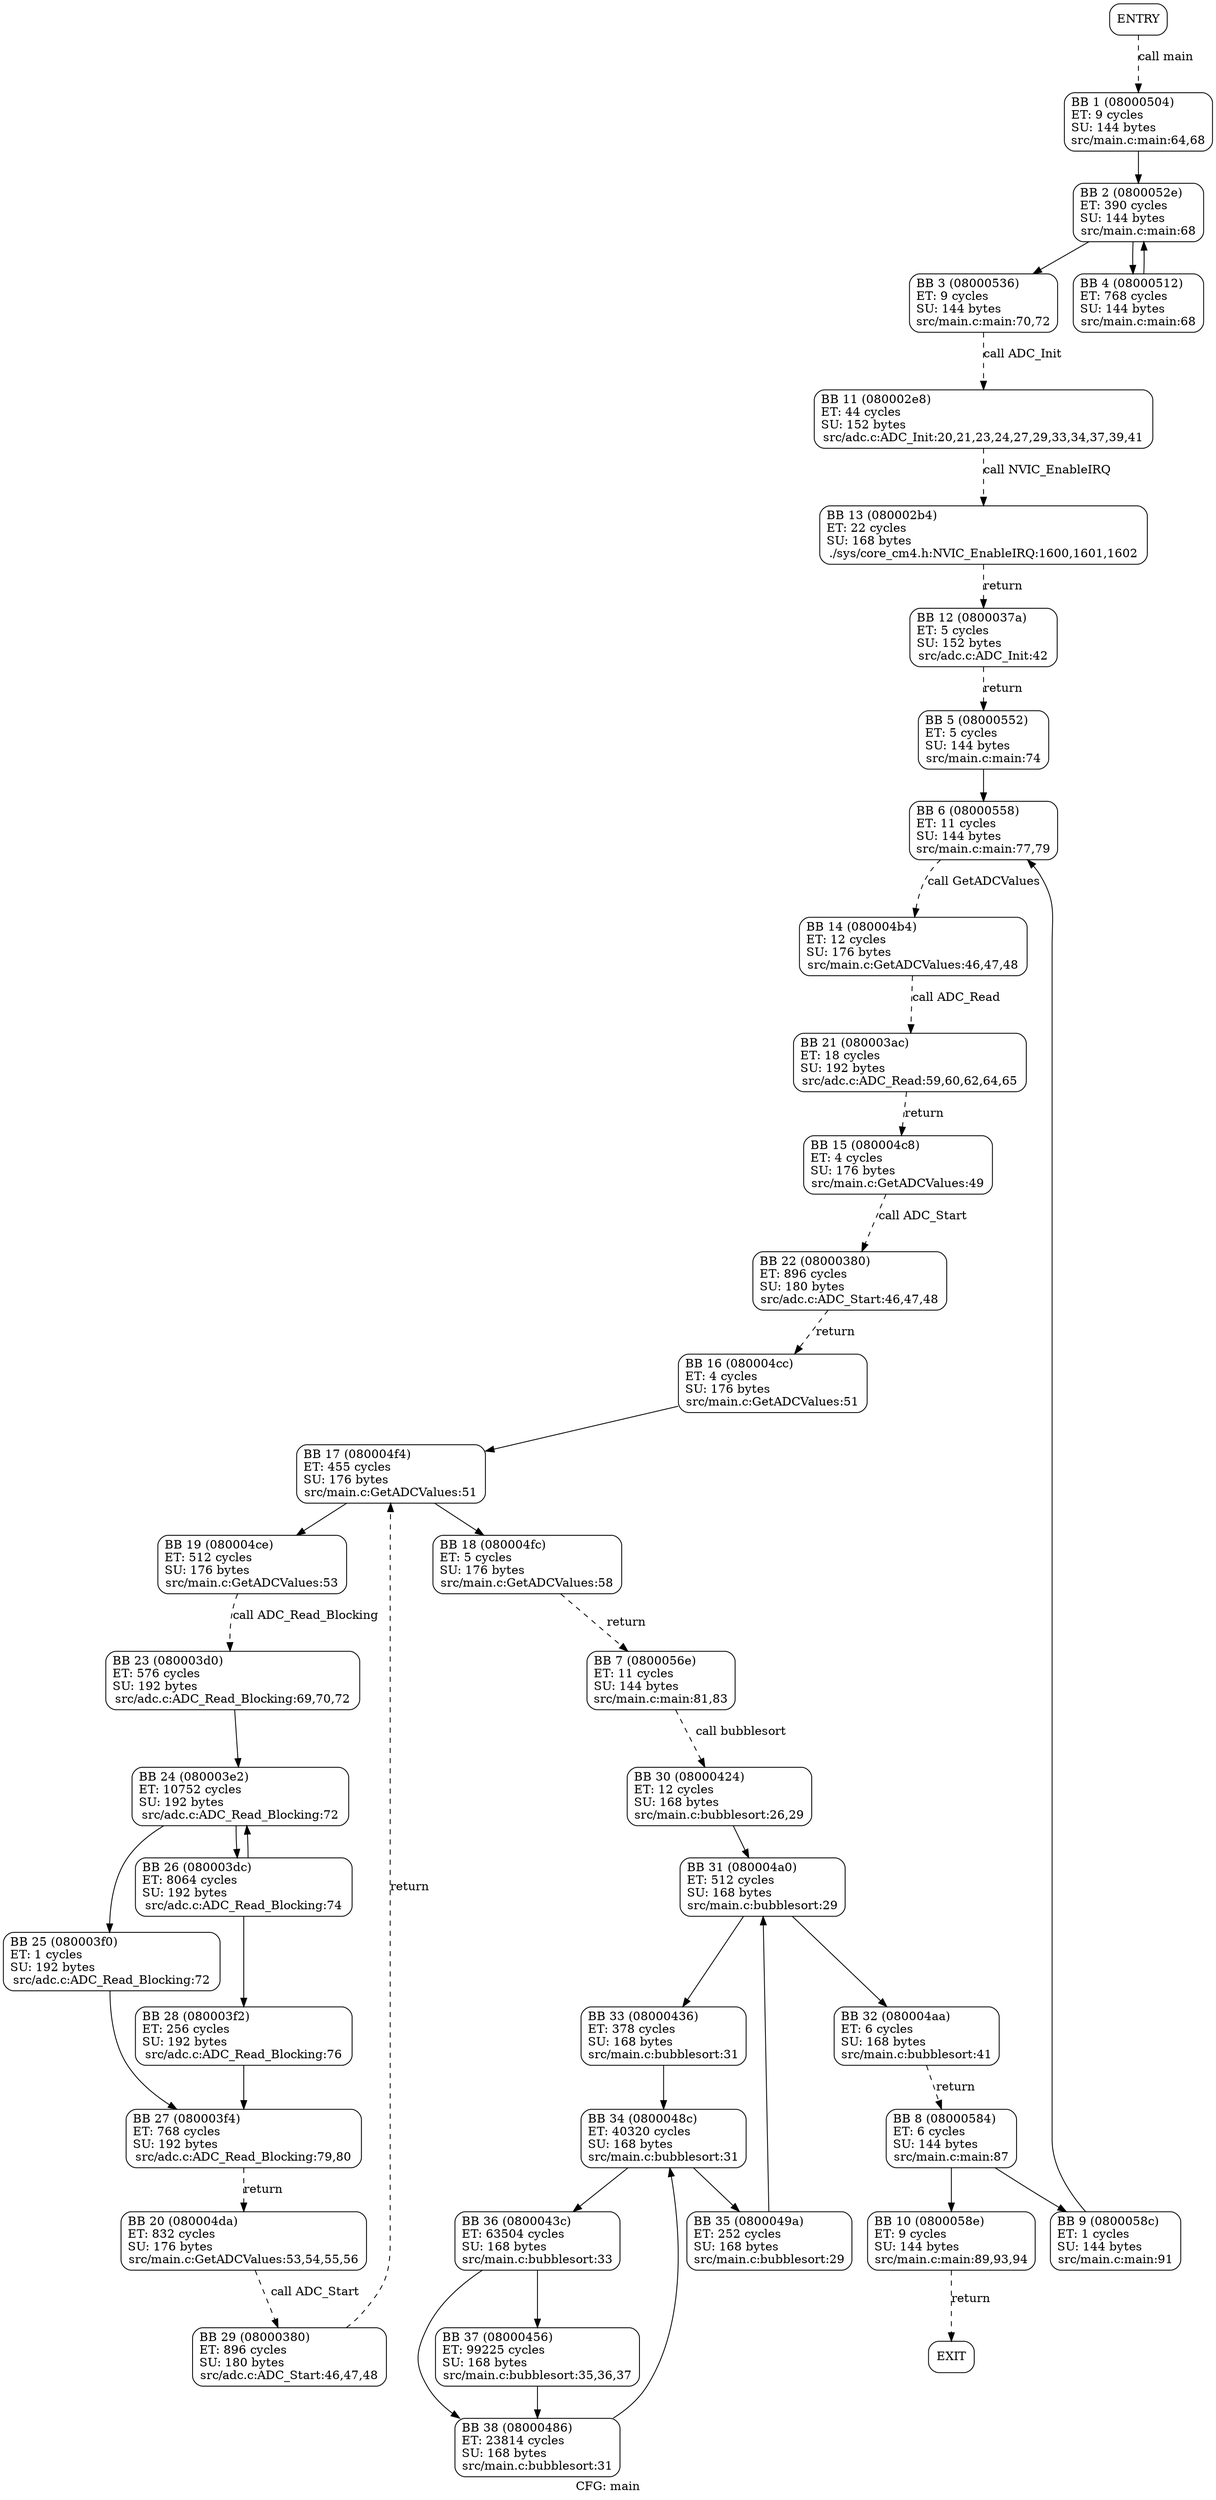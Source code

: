 digraph main {
	graph [bb="0,0,1395,2967",
		bgcolor="#ffffff",
		label="CFG: main\l",
		lheight=0.21,
		lp="697.5,11.5",
		lwidth=1.07
	];
	node [label="\N"];
	Node0	 [bgcolor="#ffffff",
		height=0.51389,
		label="{ ENTRY}",
		pos="1174,2948",
		shape=Mrecord,
		width=0.94444];
	Node1	 [bgcolor="#ffffff",
		height=0.95833,
		label="{ BB 1 (08000504)\lET: 9 cycles \lSU: 144 bytes\lsrc/main.c:main:64,68}",
		pos="1174,2826",
		shape=Mrecord,
		width=2.4306];
	Node0 -> Node1	 [label="call main\l\l",
		lp="1207,2895",
		pos="e,1174,2860 1174,2929.8 1174,2914.3 1174,2890.8 1174,2870.2",
		style=dashed];
	Node2	 [bgcolor="#ffffff",
		height=0.95833,
		label="{ BB 2 (0800052e)\lET: 390 cycles \lSU: 144 bytes\lsrc/main.c:main:68}",
		pos="1174,2718",
		shape=Mrecord,
		width=2.1389];
	Node1 -> Node2	 [pos="e,1174,2752.1 1174,2791.8 1174,2782.4 1174,2772 1174,2762.2"];
	Node3	 [bgcolor="#ffffff",
		height=0.95833,
		label="{ BB 3 (08000536)\lET: 9 cycles \lSU: 144 bytes\lsrc/main.c:main:70,72}",
		pos="991,2610",
		shape=Mrecord,
		width=2.4306];
	Node2 -> Node3	 [pos="e,1048,2644 1116.9,2683.9 1097.8,2672.9 1076.5,2660.5 1056.9,2649.2"];
	Node4	 [bgcolor="#ffffff",
		height=0.95833,
		label="{ BB 4 (08000512)\lET: 768 cycles \lSU: 144 bytes\lsrc/main.c:main:68}",
		pos="1174,2610",
		shape=Mrecord,
		width=2.1389];
	Node2 -> Node4	 [pos="e,1167.7,2644.1 1167.7,2683.8 1167.3,2674.4 1167.1,2664 1167.4,2654.2"];
	Node11	 [bgcolor="#ffffff",
		height=0.95833,
		label="{ BB 11 (080002e8)\lET: 44 cycles \lSU: 152 bytes\lsrc/adc.c:ADC_Init:20,21,23,24,27,29,33,34,37,39,41}",
		pos="991,2472",
		shape=Mrecord,
		width=5.5556];
	Node3 -> Node11	 [label="call ADC_Init\l\l",
		lp="1039.5,2541",
		pos="e,991,2506.4 991,2575.7 991,2557.9 991,2535.6 991,2516.4",
		style=dashed];
	Node4 -> Node2	 [pos="e,1180.3,2683.8 1180.3,2644.1 1180.7,2653.5 1180.9,2663.8 1180.6,2673.7"];
	Node5	 [bgcolor="#ffffff",
		height=0.95833,
		label="{ BB 5 (08000552)\lET: 5 cycles \lSU: 144 bytes\lsrc/main.c:main:74}",
		pos="991,2090",
		shape=Mrecord,
		width=2.1389];
	Node6	 [bgcolor="#ffffff",
		height=0.95833,
		label="{ BB 6 (08000558)\lET: 11 cycles \lSU: 144 bytes\lsrc/main.c:main:77,79}",
		pos="991,1982",
		shape=Mrecord,
		width=2.4306];
	Node5 -> Node6	 [pos="e,991,2016.1 991,2055.8 991,2046.4 991,2036 991,2026.2"];
	Node14	 [bgcolor="#ffffff",
		height=0.95833,
		label="{ BB 14 (080004b4)\lET: 12 cycles \lSU: 176 bytes\lsrc/main.c:GetADCValues:46,47,48}",
		pos="751,1844",
		shape=Mrecord,
		width=3.7292];
	Node6 -> Node14	 [label="call GetADCValues\l\l",
		lp="961,1913",
		pos="e,809.25,1878 932.6,1947.9 898.06,1928.3 854.19,1903.5 818.21,1883.1",
		style=dashed];
	Node7	 [bgcolor="#ffffff",
		height=0.95833,
		label="{ BB 7 (0800056e)\lET: 11 cycles \lSU: 144 bytes\lsrc/main.c:main:81,83}",
		pos="781,970",
		shape=Mrecord,
		width=2.4306];
	Node30	 [bgcolor="#ffffff",
		height=0.95833,
		label="{ BB 30 (08000424)\lET: 12 cycles \lSU: 168 bytes\lsrc/main.c:bubblesort:26,29}",
		pos="837,832",
		shape=Mrecord,
		width=3.0278];
	Node7 -> Node30	 [label="call bubblesort\l\l",
		lp="869,901",
		pos="e,823.25,866.4 794.7,935.73 802.12,917.7 811.38,895.22 819.34,875.89",
		style=dashed];
	Node8	 [bgcolor="#ffffff",
		height=0.95833,
		label="{ BB 8 (08000584)\lET: 6 cycles \lSU: 144 bytes\lsrc/main.c:main:87}",
		pos="1123,426",
		shape=Mrecord,
		width=2.1389];
	Node9	 [bgcolor="#ffffff",
		height=0.95833,
		label="{ BB 9 (0800058c)\lET: 1 cycles\lSU: 144 bytes\lsrc/main.c:main:91}",
		pos="1318,304",
		shape=Mrecord,
		width=2.1389];
	Node8 -> Node9	 [pos="e,1259.6,338.14 1172.9,391.96 1190.2,380.68 1209.8,368.11 1228,357 1235.4,352.48 1243.2,347.83 1250.9,343.26"];
	Node10	 [bgcolor="#ffffff",
		height=0.95833,
		label="{ BB 10 (0800058e)\lET: 9 cycles \lSU: 144 bytes\lsrc/main.c:main:89,93,94}",
		pos="1123,304",
		shape=Mrecord,
		width=2.7569];
	Node8 -> Node10	 [pos="e,1123,338 1123,391.89 1123,378.38 1123,362.58 1123,348.18"];
	Node9 -> Node6	 [pos="e,1079.1,1969.7 1282.7,338.27 1262.8,360.63 1242,391.96 1242,425 1242,1845 1242,1845 1242,1845 1242,1917.8 1159.4,1951.8 1089,1967.6"];
	Node39	 [bgcolor="#ffffff",
		height=0.51389,
		label="{ EXIT}",
		pos="1123,166",
		shape=Mrecord,
		width=0.75];
	Node10 -> Node39	 [label="return\l",
		lp="1146,235",
		pos="e,1123,184.19 1123,269.73 1123,246.59 1123,216.11 1123,194.38",
		style=dashed];
	Node13	 [bgcolor="#ffffff",
		height=0.95833,
		label="{ BB 13 (080002b4)\lET: 22 cycles \lSU: 168 bytes\l./sys/core_cm4.h:NVIC_EnableIRQ:1600,1601,1602}",
		pos="991,2334",
		shape=Mrecord,
		width=5.375];
	Node11 -> Node13	 [label="call NVIC_EnableIRQ\l\l",
		lp="1069,2403",
		pos="e,991,2368.4 991,2437.7 991,2419.9 991,2397.6 991,2378.4",
		style=dashed];
	Node12	 [bgcolor="#ffffff",
		height=0.95833,
		label="{ BB 12 (0800037a)\lET: 5 cycles \lSU: 152 bytes\lsrc/adc.c:ADC_Init:42}",
		pos="991,2212",
		shape=Mrecord,
		width=2.4236];
	Node12 -> Node5	 [label="return\l",
		lp="1014,2151",
		pos="e,991,2124 991,2177.9 991,2164.4 991,2148.6 991,2134.2",
		style=dashed];
	Node13 -> Node12	 [label="return\l",
		lp="1014,2273",
		pos="e,991,2246 991,2299.9 991,2286.4 991,2270.6 991,2256.2",
		style=dashed];
	Node21	 [bgcolor="#ffffff",
		height=0.95833,
		label="{ BB 21 (080003ac)\lET: 18 cycles \lSU: 192 bytes \lsrc/adc.c:ADC_Read:59,60,62,64,65}",
		pos="691,1706",
		shape=Mrecord,
		width=3.8125];
	Node14 -> Node21	 [label="call ADC_Read\l\l",
		lp="780.5,1775",
		pos="e,705.73,1740.4 736.32,1809.7 728.33,1791.6 718.36,1769 709.8,1749.6",
		style=dashed];
	Node15	 [bgcolor="#ffffff",
		height=0.95833,
		label="{ BB 15 (080004c8)\lET: 4 cycles \lSU: 176 bytes\lsrc/main.c:GetADCValues:49}",
		pos="676,1584",
		shape=Mrecord,
		width=3.0972];
	Node22	 [bgcolor="#ffffff",
		height=0.95833,
		label="{ BB 22 (08000380)\lET: 896 cycles \lSU: 180 bytes\lsrc/adc.c:ADC_Start:46,47,48}",
		pos="672,1446",
		shape=Mrecord,
		width=3.1806];
	Node15 -> Node22	 [label="call ADC_Start\l\l",
		lp="728.5,1515",
		pos="e,672.98,1480.4 675.02,1549.7 674.5,1531.9 673.84,1509.6 673.28,1490.4",
		style=dashed];
	Node16	 [bgcolor="#ffffff",
		height=0.95833,
		label="{ BB 16 (080004cc)\lET: 4 cycles \lSU: 176 bytes\lsrc/main.c:GetADCValues:51}",
		pos="512,1324",
		shape=Mrecord,
		width=3.0972];
	Node17	 [bgcolor="#ffffff",
		height=0.95833,
		label="{ BB 17 (080004f4)\lET: 455 cycles \lSU: 176 bytes\lsrc/main.c:GetADCValues:51}",
		pos="472,1216",
		shape=Mrecord,
		width=3.0972];
	Node16 -> Node17	 [pos="e,484.5,1250.1 499.45,1289.8 495.84,1280.2 491.85,1269.6 488.06,1259.6"];
	Node18	 [bgcolor="#ffffff",
		height=0.95833,
		label="{ BB 18 (080004fc)\lET: 5 cycles \lSU: 176 bytes\lsrc/main.c:GetADCValues:58}",
		pos="698,1108",
		shape=Mrecord,
		width=3.0972];
	Node17 -> Node18	 [pos="e,627.57,1142 542.58,1181.9 566.58,1170.6 593.57,1158 618.24,1146.4"];
	Node19	 [bgcolor="#ffffff",
		height=0.95833,
		label="{ BB 19 (080004ce)\lET: 512 cycles \lSU: 176 bytes\lsrc/main.c:GetADCValues:53}",
		pos="291,1108",
		shape=Mrecord,
		width=3.0972];
	Node17 -> Node19	 [pos="e,347.57,1142.1 415.23,1181.8 396.53,1170.8 375.58,1158.5 356.3,1147.2"];
	Node18 -> Node7	 [label="return\l",
		lp="770,1039",
		pos="e,760.62,1004.4 718.3,1073.7 729.46,1055.5 743.4,1032.6 755.31,1013.1",
		style=dashed];
	Node23	 [bgcolor="#ffffff",
		height=0.95833,
		label="{ BB 23 (080003d0)\lET: 576 cycles \lSU: 192 bytes \lsrc/adc.c:ADC_Read_Blocking:69,70,72}",
		pos="272,970",
		shape=Mrecord,
		width=4.1736];
	Node19 -> Node23	 [label="call ADC_Read_Blocking\l\l",
		lp="355,1039",
		pos="e,265.2,1004.1 272.43,1074 269.77,1067.8 267.45,1061.3 266,1055 263.03,1042 262.95,1027.5 264.07,1014.3",
		style=dashed];
	Node20	 [bgcolor="#ffffff",
		height=0.95833,
		label="{ BB 20 (080004da)\lET: 832 cycles \lSU: 176 bytes\lsrc/main.c:GetADCValues:53,54,55,56}",
		pos="285,304",
		shape=Mrecord,
		width=4.0347];
	Node29	 [bgcolor="#ffffff",
		height=0.95833,
		label="{ BB 29 (08000380)\lET: 896 cycles \lSU: 180 bytes\lsrc/adc.c:ADC_Start:46,47,48}",
		pos="326,166",
		shape=Mrecord,
		width=3.1806];
	Node20 -> Node29	 [label="call ADC_Start\l\l",
		lp="363.5,235",
		pos="e,315.93,200.4 295.03,269.73 300.44,251.78 307.18,229.43 312.99,210.15",
		style=dashed];
	Node21 -> Node15	 [label="return\l",
		lp="708,1645",
		pos="e,680.13,1618 686.86,1671.9 685.17,1658.4 683.2,1642.6 681.4,1628.2",
		style=dashed];
	Node22 -> Node16	 [label="return\l",
		lp="625,1385",
		pos="e,556,1358 627.86,1411.9 608.09,1397.1 584.65,1379.5 564.04,1364",
		style=dashed];
	Node24	 [bgcolor="#ffffff",
		height=0.95833,
		label="{ BB 24 (080003e2)\lET: 10752 cycles \lSU: 192 bytes \lsrc/adc.c:ADC_Read_Blocking:72}",
		pos="281,832",
		shape=Mrecord,
		width=3.5556];
	Node23 -> Node24	 [pos="e,278.79,866.4 274.2,935.73 275.38,917.87 276.86,895.63 278.13,876.42"];
	Node25	 [bgcolor="#ffffff",
		height=0.95833,
		label="{ BB 25 (080003f0)\lET: 1 cycles\lSU: 192 bytes \lsrc/adc.c:ADC_Read_Blocking:72}",
		pos="128,636",
		shape=Mrecord,
		width=3.5556];
	Node24 -> Node25	 [pos="e,125.5,670.26 191.59,797.96 174.47,787.87 158.37,775.06 147,759 131.01,736.42 126.32,705.6 125.59,680.59"];
	Node26	 [bgcolor="#ffffff",
		height=0.95833,
		label="{ BB 26 (080003dc)\lET: 8064 cycles \lSU: 192 bytes \lsrc/adc.c:ADC_Read_Blocking:74}",
		pos="284,724",
		shape=Mrecord,
		width=3.5556];
	Node24 -> Node26	 [pos="e,276.75,758.13 275.63,797.75 275.46,788.38 275.64,778.04 276.13,768.18"];
	Node27	 [bgcolor="#ffffff",
		height=0.95833,
		label="{ BB 27 (080003f4)\lET: 768 cycles \lSU: 192 bytes \lsrc/adc.c:ADC_Read_Blocking:79,80}",
		pos="284,426",
		shape=Mrecord,
		width=3.8611];
	Node25 -> Node27	 [pos="e,206.65,460.03 125.97,601.8 125.98,575.64 129.67,539.32 147,513 159.71,493.69 178.42,477.91 197.94,465.38"];
	Node26 -> Node24	 [pos="e,288.26,797.75 289.37,758.13 289.54,767.5 289.36,777.83 288.87,787.7"];
	Node28	 [bgcolor="#ffffff",
		height=0.95833,
		label="{ BB 28 (080003f2)\lET: 256 cycles \lSU: 192 bytes \lsrc/adc.c:ADC_Read_Blocking:76}",
		pos="284,548",
		shape=Mrecord,
		width=3.5556];
	Node26 -> Node28	 [pos="e,284,582.01 284,689.86 284,662.17 284,622.46 284,592.26"];
	Node27 -> Node20	 [label="return\l",
		lp="308,365",
		pos="e,284.72,338 284.28,391.89 284.39,378.38 284.52,362.58 284.64,348.18",
		style=dashed];
	Node28 -> Node27	 [pos="e,284,460 284,513.89 284,500.38 284,484.58 284,470.18"];
	Node29 -> Node17	 [label="return\l",
		lp="481,724",
		pos="e,465.33,1181.7 398.72,200.04 406.85,205.62 414.52,211.93 421,219 448.58,249.06 458,262.21 458,303 458,1109 458,1109 458,1109 458,\
1129.8 460.67,1152.6 463.69,1171.8",
		style=dashed];
	Node31	 [bgcolor="#ffffff",
		height=0.95833,
		label="{ BB 31 (080004a0)\lET: 512 cycles \lSU: 168 bytes\lsrc/main.c:bubblesort:29}",
		pos="844,724",
		shape=Mrecord,
		width=2.7083];
	Node30 -> Node31	 [pos="e,841.81,758.13 839.2,797.75 839.81,788.38 840.5,778.04 841.15,768.18"];
	Node32	 [bgcolor="#ffffff",
		height=0.95833,
		label="{ BB 32 (080004aa)\lET: 6 cycles \lSU: 168 bytes\lsrc/main.c:bubblesort:41}",
		pos="1082,548",
		shape=Mrecord,
		width=2.7083];
	Node31 -> Node32	 [pos="e,1039.8,582 893.98,689.83 903.03,683.65 912.34,677.2 921,671 958.57,644.11 1000.1,612.59 1031.6,588.33"];
	Node33	 [bgcolor="#ffffff",
		height=0.95833,
		label="{ BB 33 (08000436)\lET: 378 cycles \lSU: 168 bytes\lsrc/main.c:bubblesort:31}",
		pos="781,548",
		shape=Mrecord,
		width=2.7083];
	Node31 -> Node33	 [pos="e,792.95,582.01 832,689.86 821.89,661.92 807.35,621.77 796.38,591.48"];
	Node32 -> Node8	 [label="return\l",
		lp="1128,487",
		pos="e,1111.7,460 1093.3,513.89 1098,500.25 1103.4,484.27 1108.4,469.76",
		style=dashed];
	Node34	 [bgcolor="#ffffff",
		height=0.95833,
		label="{ BB 34 (0800048c)\lET: 40320 cycles \lSU: 168 bytes\lsrc/main.c:bubblesort:31}",
		pos="781,426",
		shape=Mrecord,
		width=2.7083];
	Node33 -> Node34	 [pos="e,781,460 781,513.89 781,500.38 781,484.58 781,470.18"];
	Node35	 [bgcolor="#ffffff",
		height=0.95833,
		label="{ BB 35 (0800049a)\lET: 252 cycles \lSU: 168 bytes\lsrc/main.c:bubblesort:29}",
		pos="907,304",
		shape=Mrecord,
		width=2.7083];
	Node34 -> Node35	 [pos="e,872.35,338 815.76,391.89 830.91,377.46 848.81,360.42 864.72,345.27"];
	Node36	 [bgcolor="#ffffff",
		height=0.95833,
		label="{ BB 36 (0800043c)\lET: 63504 cycles \lSU: 168 bytes\lsrc/main.c:bubblesort:33}",
		pos="632,304",
		shape=Mrecord,
		width=2.7083];
	Node34 -> Node36	 [pos="e,672.98,338 739.89,391.89 721.65,377.2 700.04,359.8 680.97,344.44"];
	Node35 -> Node31	 [pos="e,856.51,689.87 907.02,338.26 906.52,390.73 903.33,495.72 887,583 880.78,616.28 869.39,652.81 859.9,680.21"];
	Node37	 [bgcolor="#ffffff",
		height=0.95833,
		label="{ BB 37 (08000456)\lET: 99225 cycles \lSU: 168 bytes\lsrc/main.c:bubblesort:35,36,37}",
		pos="632,166",
		shape=Mrecord,
		width=3.3403];
	Node36 -> Node37	 [pos="e,632,200.4 632,269.73 632,251.87 632,229.63 632,210.42"];
	Node38	 [bgcolor="#ffffff",
		height=0.95833,
		label="{ BB 38 (08000486)\lET: 23814 cycles \lSU: 168 bytes\lsrc/main.c:bubblesort:31}",
		pos="632,58",
		shape=Mrecord,
		width=2.7083];
	Node36 -> Node38	 [pos="e,542.01,92.107 568.22,269.91 542.69,253.03 516.05,229.89 502,201 488.39,173.02 486.21,157.8 502,131 509.79,117.78 520.98,106.82 \
533.56,97.776"];
	Node37 -> Node38	 [pos="e,632,92.13 632,131.75 632,122.38 632,112.04 632,102.18"];
	Node38 -> Node34	 [pos="e,788.24,391.91 719.49,92.121 735.78,102.19 750.84,114.97 761,131 809.93,208.21 800.3,320.85 790.02,381.86"];
}
